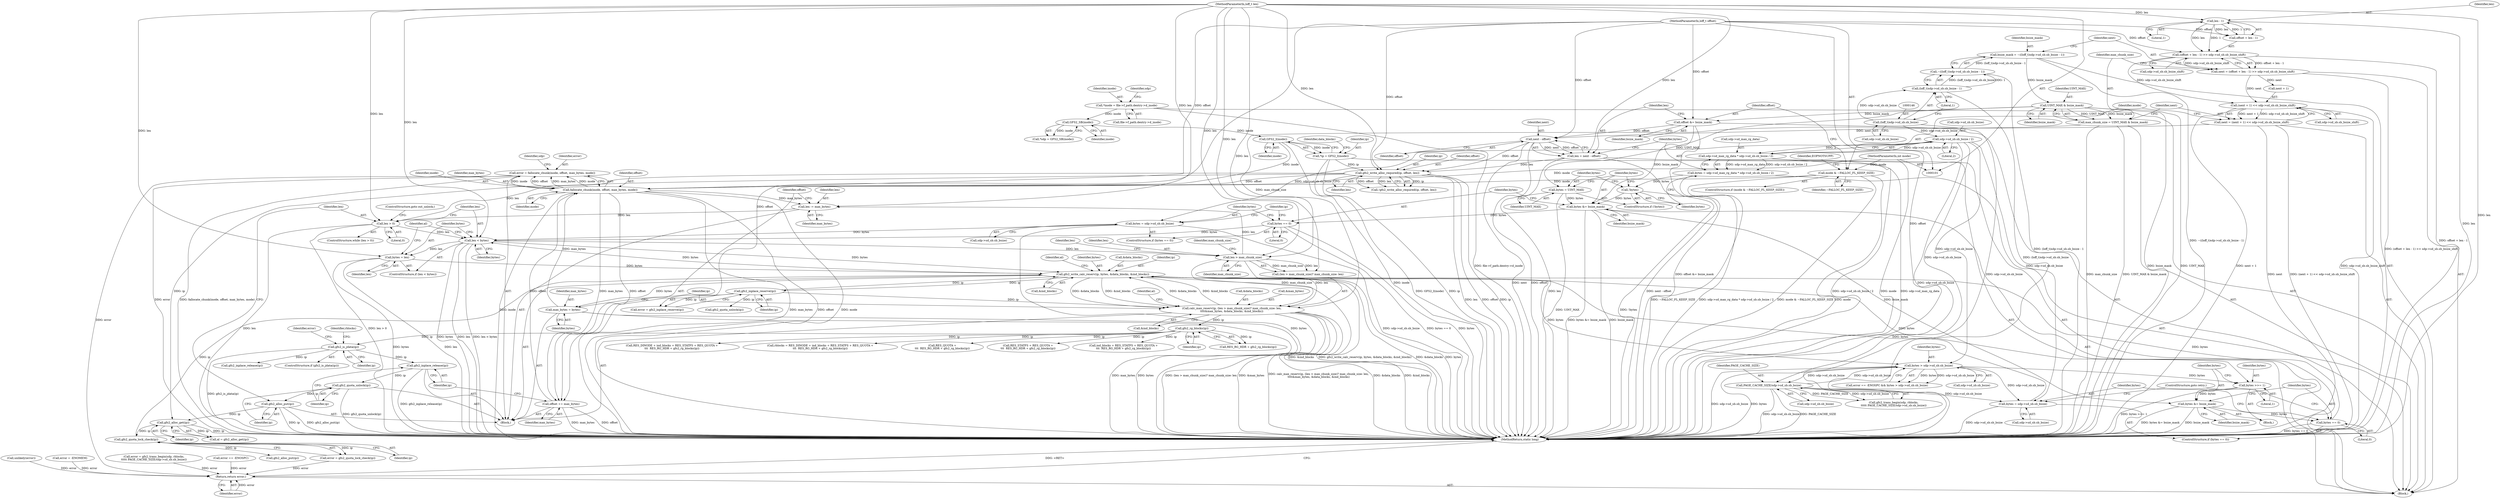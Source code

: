 digraph "0_linux_64dd153c83743af81f20924c6343652d731eeecb_2@API" {
"1000409" [label="(Call,error = fallocate_chunk(inode, offset, max_bytes, mode))"];
"1000411" [label="(Call,fallocate_chunk(inode, offset, max_bytes, mode))"];
"1000125" [label="(Call,GFS2_I(inode))"];
"1000120" [label="(Call,GFS2_SB(inode))"];
"1000108" [label="(Call,*inode = file->f_path.dentry->d_inode)"];
"1000424" [label="(Call,offset += max_bytes)"];
"1000104" [label="(MethodParameterIn,loff_t offset)"];
"1000255" [label="(Call,gfs2_write_alloc_required(ip, offset, len))"];
"1000123" [label="(Call,*ip = GFS2_I(inode))"];
"1000196" [label="(Call,next - offset)"];
"1000173" [label="(Call,next = (next + 1) << sdp->sd_sb.sb_bsize_shift)"];
"1000175" [label="(Call,(next + 1) << sdp->sd_sb.sb_bsize_shift)"];
"1000154" [label="(Call,next = (offset + len - 1) >> sdp->sd_sb.sb_bsize_shift)"];
"1000156" [label="(Call,(offset + len - 1) >> sdp->sd_sb.sb_bsize_shift)"];
"1000159" [label="(Call,len - 1)"];
"1000105" [label="(MethodParameterIn,loff_t len)"];
"1000191" [label="(Call,offset &= bsize_mask)"];
"1000170" [label="(Call,UINT_MAX & bsize_mask)"];
"1000141" [label="(Call,bsize_mask = ~((loff_t)sdp->sd_sb.sb_bsize - 1))"];
"1000143" [label="(Call,~((loff_t)sdp->sd_sb.sb_bsize - 1))"];
"1000144" [label="(Call,(loff_t)sdp->sd_sb.sb_bsize - 1)"];
"1000145" [label="(Call,(loff_t)sdp->sd_sb.sb_bsize)"];
"1000194" [label="(Call,len = next - offset)"];
"1000347" [label="(Call,max_bytes = bytes)"];
"1000293" [label="(Call,gfs2_write_calc_reserv(ip, bytes, &data_blocks, &ind_blocks))"];
"1000309" [label="(Call,gfs2_inplace_reserve(ip))"];
"1000287" [label="(Call,gfs2_quota_lock_check(ip))"];
"1000274" [label="(Call,gfs2_alloc_get(ip))"];
"1000431" [label="(Call,gfs2_alloc_put(ip))"];
"1000429" [label="(Call,gfs2_quota_unlock(ip))"];
"1000427" [label="(Call,gfs2_inplace_release(ip))"];
"1000386" [label="(Call,gfs2_is_jdata(ip))"];
"1000383" [label="(Call,gfs2_rg_blocks(ip))"];
"1000350" [label="(Call,calc_max_reserv(ip, (len > max_chunk_size)? max_chunk_size: len,\n\t\t\t\t&max_bytes, &data_blocks, &ind_blocks))"];
"1000353" [label="(Call,len > max_chunk_size)"];
"1000266" [label="(Call,len < bytes)"];
"1000261" [label="(Call,len > 0)"];
"1000421" [label="(Call,len -= max_bytes)"];
"1000222" [label="(Call,bytes == 0)"];
"1000218" [label="(Call,bytes &= bsize_mask)"];
"1000215" [label="(Call,bytes = UINT_MAX)"];
"1000213" [label="(Call,!bytes)"];
"1000199" [label="(Call,bytes = sdp->sd_max_rg_data * sdp->sd_sb.sb_bsize / 2)"];
"1000201" [label="(Call,sdp->sd_max_rg_data * sdp->sd_sb.sb_bsize / 2)"];
"1000205" [label="(Call,sdp->sd_sb.sb_bsize / 2)"];
"1000225" [label="(Call,bytes = sdp->sd_sb.sb_bsize)"];
"1000168" [label="(Call,max_chunk_size = UINT_MAX & bsize_mask)"];
"1000338" [label="(Call,bytes = sdp->sd_sb.sb_bsize)"];
"1000399" [label="(Call,PAGE_CACHE_SIZE/sdp->sd_sb.sb_bsize)"];
"1000320" [label="(Call,bytes > sdp->sd_sb.sb_bsize)"];
"1000335" [label="(Call,bytes == 0)"];
"1000331" [label="(Call,bytes &= bsize_mask)"];
"1000328" [label="(Call,bytes >>= 1)"];
"1000269" [label="(Call,bytes = len)"];
"1000185" [label="(Call,mode & ~FALLOC_FL_KEEP_SIZE)"];
"1000103" [label="(MethodParameterIn,int mode)"];
"1000455" [label="(Return,return error;)"];
"1000175" [label="(Call,(next + 1) << sdp->sd_sb.sb_bsize_shift)"];
"1000429" [label="(Call,gfs2_quota_unlock(ip))"];
"1000412" [label="(Identifier,inode)"];
"1000347" [label="(Call,max_bytes = bytes)"];
"1000349" [label="(Identifier,bytes)"];
"1000194" [label="(Call,len = next - offset)"];
"1000145" [label="(Call,(loff_t)sdp->sd_sb.sb_bsize)"];
"1000414" [label="(Identifier,max_bytes)"];
"1000413" [label="(Identifier,offset)"];
"1000124" [label="(Identifier,ip)"];
"1000338" [label="(Call,bytes = sdp->sd_sb.sb_bsize)"];
"1000206" [label="(Call,sdp->sd_sb.sb_bsize)"];
"1000435" [label="(Call,gfs2_inplace_release(ip))"];
"1000264" [label="(Block,)"];
"1000410" [label="(Identifier,error)"];
"1000198" [label="(Identifier,offset)"];
"1000155" [label="(Identifier,next)"];
"1000332" [label="(Identifier,bytes)"];
"1000417" [label="(Identifier,sdp)"];
"1000159" [label="(Call,len - 1)"];
"1000295" [label="(Identifier,bytes)"];
"1000357" [label="(Identifier,len)"];
"1000223" [label="(Identifier,bytes)"];
"1000215" [label="(Call,bytes = UINT_MAX)"];
"1000354" [label="(Identifier,len)"];
"1000423" [label="(Identifier,max_bytes)"];
"1000310" [label="(Identifier,ip)"];
"1000250" [label="(Call,unlikely(error))"];
"1000169" [label="(Identifier,max_chunk_size)"];
"1000433" [label="(ControlStructure,goto out_unlock;)"];
"1000271" [label="(Identifier,len)"];
"1000351" [label="(Identifier,ip)"];
"1000309" [label="(Call,gfs2_inplace_reserve(ip))"];
"1000105" [label="(MethodParameterIn,loff_t len)"];
"1000336" [label="(Identifier,bytes)"];
"1000335" [label="(Call,bytes == 0)"];
"1000221" [label="(ControlStructure,if (bytes == 0))"];
"1000296" [label="(Call,&data_blocks)"];
"1000222" [label="(Call,bytes == 0)"];
"1000345" [label="(ControlStructure,goto retry;)"];
"1000176" [label="(Call,next + 1)"];
"1000268" [label="(Identifier,bytes)"];
"1000383" [label="(Call,gfs2_rg_blocks(ip))"];
"1000353" [label="(Call,len > max_chunk_size)"];
"1000400" [label="(Identifier,PAGE_CACHE_SIZE)"];
"1000109" [label="(Identifier,inode)"];
"1000217" [label="(Identifier,UINT_MAX)"];
"1000339" [label="(Identifier,bytes)"];
"1000329" [label="(Identifier,bytes)"];
"1000430" [label="(Identifier,ip)"];
"1000118" [label="(Call,*sdp = GFS2_SB(inode))"];
"1000184" [label="(ControlStructure,if (mode & ~FALLOC_FL_KEEP_SIZE))"];
"1000205" [label="(Call,sdp->sd_sb.sb_bsize / 2)"];
"1000330" [label="(Literal,1)"];
"1000425" [label="(Identifier,offset)"];
"1000211" [label="(Literal,2)"];
"1000187" [label="(Identifier,~FALLOC_FL_KEEP_SIZE)"];
"1000143" [label="(Call,~((loff_t)sdp->sd_sb.sb_bsize - 1))"];
"1000142" [label="(Identifier,bsize_mask)"];
"1000126" [label="(Identifier,inode)"];
"1000120" [label="(Call,GFS2_SB(inode))"];
"1000355" [label="(Identifier,max_chunk_size)"];
"1000213" [label="(Call,!bytes)"];
"1000427" [label="(Call,gfs2_inplace_release(ip))"];
"1000399" [label="(Call,PAGE_CACHE_SIZE/sdp->sd_sb.sb_bsize)"];
"1000192" [label="(Identifier,offset)"];
"1000214" [label="(Identifier,bytes)"];
"1000328" [label="(Call,bytes >>= 1)"];
"1000307" [label="(Call,error = gfs2_inplace_reserve(ip))"];
"1000119" [label="(Identifier,sdp)"];
"1000298" [label="(Call,&ind_blocks)"];
"1000254" [label="(Call,!gfs2_write_alloc_required(ip, offset, len))"];
"1000389" [label="(Identifier,rblocks)"];
"1000103" [label="(MethodParameterIn,int mode)"];
"1000255" [label="(Call,gfs2_write_alloc_required(ip, offset, len))"];
"1000409" [label="(Call,error = fallocate_chunk(inode, offset, max_bytes, mode))"];
"1000294" [label="(Identifier,ip)"];
"1000334" [label="(ControlStructure,if (bytes == 0))"];
"1000195" [label="(Identifier,len)"];
"1000348" [label="(Identifier,max_bytes)"];
"1000262" [label="(Identifier,len)"];
"1000327" [label="(Block,)"];
"1000110" [label="(Call,file->f_path.dentry->d_inode)"];
"1000438" [label="(Call,gfs2_quota_unlock(ip))"];
"1000267" [label="(Identifier,len)"];
"1000360" [label="(Call,&data_blocks)"];
"1000362" [label="(Call,&ind_blocks)"];
"1000123" [label="(Call,*ip = GFS2_I(inode))"];
"1000377" [label="(Call,RES_STATFS + RES_QUOTA +\n\t\t\t  RES_RG_HDR + gfs2_rg_blocks(ip))"];
"1000270" [label="(Identifier,bytes)"];
"1000160" [label="(Identifier,len)"];
"1000272" [label="(Call,al = gfs2_alloc_get(ip))"];
"1000174" [label="(Identifier,next)"];
"1000385" [label="(ControlStructure,if (gfs2_is_jdata(ip)))"];
"1000375" [label="(Call,ind_blocks + RES_STATFS + RES_QUOTA +\n\t\t\t  RES_RG_HDR + gfs2_rg_blocks(ip))"];
"1000280" [label="(Call,error = -ENOMEM)"];
"1000171" [label="(Identifier,UINT_MAX)"];
"1000411" [label="(Call,fallocate_chunk(inode, offset, max_bytes, mode))"];
"1000394" [label="(Call,error = gfs2_trans_begin(sdp, rblocks,\n\t\t\t\t\t PAGE_CACHE_SIZE/sdp->sd_sb.sb_bsize))"];
"1000219" [label="(Identifier,bytes)"];
"1000261" [label="(Call,len > 0)"];
"1000293" [label="(Call,gfs2_write_calc_reserv(ip, bytes, &data_blocks, &ind_blocks))"];
"1000333" [label="(Identifier,bsize_mask)"];
"1000401" [label="(Call,sdp->sd_sb.sb_bsize)"];
"1000162" [label="(Call,sdp->sd_sb.sb_bsize_shift)"];
"1000260" [label="(ControlStructure,while (len > 0))"];
"1000387" [label="(Identifier,ip)"];
"1000152" [label="(Literal,1)"];
"1000201" [label="(Call,sdp->sd_max_rg_data * sdp->sd_sb.sb_bsize / 2)"];
"1000256" [label="(Identifier,ip)"];
"1000384" [label="(Identifier,ip)"];
"1000141" [label="(Call,bsize_mask = ~((loff_t)sdp->sd_sb.sb_bsize - 1))"];
"1000200" [label="(Identifier,bytes)"];
"1000337" [label="(Literal,0)"];
"1000218" [label="(Call,bytes &= bsize_mask)"];
"1000415" [label="(Identifier,mode)"];
"1000321" [label="(Identifier,bytes)"];
"1000220" [label="(Identifier,bsize_mask)"];
"1000104" [label="(MethodParameterIn,loff_t offset)"];
"1000322" [label="(Call,sdp->sd_sb.sb_bsize)"];
"1000173" [label="(Call,next = (next + 1) << sdp->sd_sb.sb_bsize_shift)"];
"1000234" [label="(Identifier,ip)"];
"1000315" [label="(Call,error == -ENOSPC && bytes > sdp->sd_sb.sb_bsize)"];
"1000191" [label="(Call,offset &= bsize_mask)"];
"1000224" [label="(Literal,0)"];
"1000168" [label="(Call,max_chunk_size = UINT_MAX & bsize_mask)"];
"1000144" [label="(Call,(loff_t)sdp->sd_sb.sb_bsize - 1)"];
"1000426" [label="(Identifier,max_bytes)"];
"1000441" [label="(Call,gfs2_alloc_put(ip))"];
"1000193" [label="(Identifier,bsize_mask)"];
"1000287" [label="(Call,gfs2_quota_lock_check(ip))"];
"1000185" [label="(Call,mode & ~FALLOC_FL_KEEP_SIZE)"];
"1000216" [label="(Identifier,bytes)"];
"1000179" [label="(Call,sdp->sd_sb.sb_bsize_shift)"];
"1000263" [label="(Literal,0)"];
"1000269" [label="(Call,bytes = len)"];
"1000381" [label="(Call,RES_RG_HDR + gfs2_rg_blocks(ip))"];
"1000358" [label="(Call,&max_bytes)"];
"1000386" [label="(Call,gfs2_is_jdata(ip))"];
"1000197" [label="(Identifier,next)"];
"1000356" [label="(Identifier,max_chunk_size)"];
"1000432" [label="(Identifier,ip)"];
"1000190" [label="(Identifier,EOPNOTSUPP)"];
"1000302" [label="(Identifier,al)"];
"1000226" [label="(Identifier,bytes)"];
"1000161" [label="(Literal,1)"];
"1000121" [label="(Identifier,inode)"];
"1000373" [label="(Call,RES_DINODE + ind_blocks + RES_STATFS + RES_QUOTA +\n\t\t\t  RES_RG_HDR + gfs2_rg_blocks(ip))"];
"1000396" [label="(Call,gfs2_trans_begin(sdp, rblocks,\n\t\t\t\t\t PAGE_CACHE_SIZE/sdp->sd_sb.sb_bsize))"];
"1000129" [label="(Identifier,data_blocks)"];
"1000274" [label="(Call,gfs2_alloc_get(ip))"];
"1000170" [label="(Call,UINT_MAX & bsize_mask)"];
"1000428" [label="(Identifier,ip)"];
"1000154" [label="(Call,next = (offset + len - 1) >> sdp->sd_sb.sb_bsize_shift)"];
"1000456" [label="(Identifier,error)"];
"1000316" [label="(Call,error == -ENOSPC)"];
"1000455" [label="(Return,return error;)"];
"1000431" [label="(Call,gfs2_alloc_put(ip))"];
"1000331" [label="(Call,bytes &= bsize_mask)"];
"1000125" [label="(Call,GFS2_I(inode))"];
"1000258" [label="(Identifier,len)"];
"1000421" [label="(Call,len -= max_bytes)"];
"1000147" [label="(Call,sdp->sd_sb.sb_bsize)"];
"1000371" [label="(Call,rblocks = RES_DINODE + ind_blocks + RES_STATFS + RES_QUOTA +\n\t\t\t  RES_RG_HDR + gfs2_rg_blocks(ip))"];
"1000186" [label="(Identifier,mode)"];
"1000273" [label="(Identifier,al)"];
"1000172" [label="(Identifier,bsize_mask)"];
"1000202" [label="(Call,sdp->sd_max_rg_data)"];
"1000350" [label="(Call,calc_max_reserv(ip, (len > max_chunk_size)? max_chunk_size: len,\n\t\t\t\t&max_bytes, &data_blocks, &ind_blocks))"];
"1000106" [label="(Block,)"];
"1000457" [label="(MethodReturn,static long)"];
"1000266" [label="(Call,len < bytes)"];
"1000340" [label="(Call,sdp->sd_sb.sb_bsize)"];
"1000212" [label="(ControlStructure,if (!bytes))"];
"1000424" [label="(Call,offset += max_bytes)"];
"1000199" [label="(Call,bytes = sdp->sd_max_rg_data * sdp->sd_sb.sb_bsize / 2)"];
"1000108" [label="(Call,*inode = file->f_path.dentry->d_inode)"];
"1000395" [label="(Identifier,error)"];
"1000257" [label="(Identifier,offset)"];
"1000227" [label="(Call,sdp->sd_sb.sb_bsize)"];
"1000379" [label="(Call,RES_QUOTA +\n\t\t\t  RES_RG_HDR + gfs2_rg_blocks(ip))"];
"1000422" [label="(Identifier,len)"];
"1000352" [label="(Call,(len > max_chunk_size)? max_chunk_size: len)"];
"1000275" [label="(Identifier,ip)"];
"1000157" [label="(Call,offset + len - 1)"];
"1000285" [label="(Call,error = gfs2_quota_lock_check(ip))"];
"1000366" [label="(Identifier,al)"];
"1000265" [label="(ControlStructure,if (len < bytes))"];
"1000225" [label="(Call,bytes = sdp->sd_sb.sb_bsize)"];
"1000156" [label="(Call,(offset + len - 1) >> sdp->sd_sb.sb_bsize_shift)"];
"1000320" [label="(Call,bytes > sdp->sd_sb.sb_bsize)"];
"1000196" [label="(Call,next - offset)"];
"1000288" [label="(Identifier,ip)"];
"1000409" -> "1000264"  [label="AST: "];
"1000409" -> "1000411"  [label="CFG: "];
"1000410" -> "1000409"  [label="AST: "];
"1000411" -> "1000409"  [label="AST: "];
"1000417" -> "1000409"  [label="CFG: "];
"1000409" -> "1000457"  [label="DDG: fallocate_chunk(inode, offset, max_bytes, mode)"];
"1000409" -> "1000457"  [label="DDG: error"];
"1000411" -> "1000409"  [label="DDG: inode"];
"1000411" -> "1000409"  [label="DDG: offset"];
"1000411" -> "1000409"  [label="DDG: max_bytes"];
"1000411" -> "1000409"  [label="DDG: mode"];
"1000409" -> "1000455"  [label="DDG: error"];
"1000411" -> "1000415"  [label="CFG: "];
"1000412" -> "1000411"  [label="AST: "];
"1000413" -> "1000411"  [label="AST: "];
"1000414" -> "1000411"  [label="AST: "];
"1000415" -> "1000411"  [label="AST: "];
"1000411" -> "1000457"  [label="DDG: inode"];
"1000411" -> "1000457"  [label="DDG: max_bytes"];
"1000411" -> "1000457"  [label="DDG: offset"];
"1000411" -> "1000457"  [label="DDG: mode"];
"1000125" -> "1000411"  [label="DDG: inode"];
"1000424" -> "1000411"  [label="DDG: offset"];
"1000255" -> "1000411"  [label="DDG: offset"];
"1000104" -> "1000411"  [label="DDG: offset"];
"1000347" -> "1000411"  [label="DDG: max_bytes"];
"1000185" -> "1000411"  [label="DDG: mode"];
"1000103" -> "1000411"  [label="DDG: mode"];
"1000411" -> "1000421"  [label="DDG: max_bytes"];
"1000411" -> "1000424"  [label="DDG: max_bytes"];
"1000411" -> "1000424"  [label="DDG: offset"];
"1000125" -> "1000123"  [label="AST: "];
"1000125" -> "1000126"  [label="CFG: "];
"1000126" -> "1000125"  [label="AST: "];
"1000123" -> "1000125"  [label="CFG: "];
"1000125" -> "1000457"  [label="DDG: inode"];
"1000125" -> "1000123"  [label="DDG: inode"];
"1000120" -> "1000125"  [label="DDG: inode"];
"1000120" -> "1000118"  [label="AST: "];
"1000120" -> "1000121"  [label="CFG: "];
"1000121" -> "1000120"  [label="AST: "];
"1000118" -> "1000120"  [label="CFG: "];
"1000120" -> "1000118"  [label="DDG: inode"];
"1000108" -> "1000120"  [label="DDG: inode"];
"1000108" -> "1000106"  [label="AST: "];
"1000108" -> "1000110"  [label="CFG: "];
"1000109" -> "1000108"  [label="AST: "];
"1000110" -> "1000108"  [label="AST: "];
"1000119" -> "1000108"  [label="CFG: "];
"1000108" -> "1000457"  [label="DDG: file->f_path.dentry->d_inode"];
"1000424" -> "1000264"  [label="AST: "];
"1000424" -> "1000426"  [label="CFG: "];
"1000425" -> "1000424"  [label="AST: "];
"1000426" -> "1000424"  [label="AST: "];
"1000428" -> "1000424"  [label="CFG: "];
"1000424" -> "1000457"  [label="DDG: max_bytes"];
"1000424" -> "1000457"  [label="DDG: offset"];
"1000104" -> "1000424"  [label="DDG: offset"];
"1000104" -> "1000101"  [label="AST: "];
"1000104" -> "1000457"  [label="DDG: offset"];
"1000104" -> "1000156"  [label="DDG: offset"];
"1000104" -> "1000157"  [label="DDG: offset"];
"1000104" -> "1000191"  [label="DDG: offset"];
"1000104" -> "1000196"  [label="DDG: offset"];
"1000104" -> "1000255"  [label="DDG: offset"];
"1000255" -> "1000254"  [label="AST: "];
"1000255" -> "1000258"  [label="CFG: "];
"1000256" -> "1000255"  [label="AST: "];
"1000257" -> "1000255"  [label="AST: "];
"1000258" -> "1000255"  [label="AST: "];
"1000254" -> "1000255"  [label="CFG: "];
"1000255" -> "1000457"  [label="DDG: len"];
"1000255" -> "1000457"  [label="DDG: offset"];
"1000255" -> "1000457"  [label="DDG: ip"];
"1000255" -> "1000254"  [label="DDG: ip"];
"1000255" -> "1000254"  [label="DDG: offset"];
"1000255" -> "1000254"  [label="DDG: len"];
"1000123" -> "1000255"  [label="DDG: ip"];
"1000196" -> "1000255"  [label="DDG: offset"];
"1000194" -> "1000255"  [label="DDG: len"];
"1000105" -> "1000255"  [label="DDG: len"];
"1000255" -> "1000261"  [label="DDG: len"];
"1000255" -> "1000274"  [label="DDG: ip"];
"1000123" -> "1000106"  [label="AST: "];
"1000124" -> "1000123"  [label="AST: "];
"1000129" -> "1000123"  [label="CFG: "];
"1000123" -> "1000457"  [label="DDG: GFS2_I(inode)"];
"1000123" -> "1000457"  [label="DDG: ip"];
"1000196" -> "1000194"  [label="AST: "];
"1000196" -> "1000198"  [label="CFG: "];
"1000197" -> "1000196"  [label="AST: "];
"1000198" -> "1000196"  [label="AST: "];
"1000194" -> "1000196"  [label="CFG: "];
"1000196" -> "1000457"  [label="DDG: next"];
"1000196" -> "1000457"  [label="DDG: offset"];
"1000196" -> "1000194"  [label="DDG: next"];
"1000196" -> "1000194"  [label="DDG: offset"];
"1000173" -> "1000196"  [label="DDG: next"];
"1000191" -> "1000196"  [label="DDG: offset"];
"1000173" -> "1000106"  [label="AST: "];
"1000173" -> "1000175"  [label="CFG: "];
"1000174" -> "1000173"  [label="AST: "];
"1000175" -> "1000173"  [label="AST: "];
"1000186" -> "1000173"  [label="CFG: "];
"1000173" -> "1000457"  [label="DDG: next"];
"1000173" -> "1000457"  [label="DDG: (next + 1) << sdp->sd_sb.sb_bsize_shift"];
"1000175" -> "1000173"  [label="DDG: next + 1"];
"1000175" -> "1000173"  [label="DDG: sdp->sd_sb.sb_bsize_shift"];
"1000175" -> "1000179"  [label="CFG: "];
"1000176" -> "1000175"  [label="AST: "];
"1000179" -> "1000175"  [label="AST: "];
"1000175" -> "1000457"  [label="DDG: sdp->sd_sb.sb_bsize_shift"];
"1000175" -> "1000457"  [label="DDG: next + 1"];
"1000154" -> "1000175"  [label="DDG: next"];
"1000156" -> "1000175"  [label="DDG: sdp->sd_sb.sb_bsize_shift"];
"1000154" -> "1000106"  [label="AST: "];
"1000154" -> "1000156"  [label="CFG: "];
"1000155" -> "1000154"  [label="AST: "];
"1000156" -> "1000154"  [label="AST: "];
"1000169" -> "1000154"  [label="CFG: "];
"1000154" -> "1000457"  [label="DDG: (offset + len - 1) >> sdp->sd_sb.sb_bsize_shift"];
"1000156" -> "1000154"  [label="DDG: offset + len - 1"];
"1000156" -> "1000154"  [label="DDG: sdp->sd_sb.sb_bsize_shift"];
"1000154" -> "1000176"  [label="DDG: next"];
"1000156" -> "1000162"  [label="CFG: "];
"1000157" -> "1000156"  [label="AST: "];
"1000162" -> "1000156"  [label="AST: "];
"1000156" -> "1000457"  [label="DDG: offset + len - 1"];
"1000159" -> "1000156"  [label="DDG: len"];
"1000159" -> "1000156"  [label="DDG: 1"];
"1000159" -> "1000157"  [label="AST: "];
"1000159" -> "1000161"  [label="CFG: "];
"1000160" -> "1000159"  [label="AST: "];
"1000161" -> "1000159"  [label="AST: "];
"1000157" -> "1000159"  [label="CFG: "];
"1000159" -> "1000457"  [label="DDG: len"];
"1000159" -> "1000157"  [label="DDG: len"];
"1000159" -> "1000157"  [label="DDG: 1"];
"1000105" -> "1000159"  [label="DDG: len"];
"1000105" -> "1000101"  [label="AST: "];
"1000105" -> "1000457"  [label="DDG: len"];
"1000105" -> "1000194"  [label="DDG: len"];
"1000105" -> "1000261"  [label="DDG: len"];
"1000105" -> "1000266"  [label="DDG: len"];
"1000105" -> "1000269"  [label="DDG: len"];
"1000105" -> "1000350"  [label="DDG: len"];
"1000105" -> "1000353"  [label="DDG: len"];
"1000105" -> "1000352"  [label="DDG: len"];
"1000105" -> "1000421"  [label="DDG: len"];
"1000191" -> "1000106"  [label="AST: "];
"1000191" -> "1000193"  [label="CFG: "];
"1000192" -> "1000191"  [label="AST: "];
"1000193" -> "1000191"  [label="AST: "];
"1000195" -> "1000191"  [label="CFG: "];
"1000191" -> "1000457"  [label="DDG: offset &= bsize_mask"];
"1000170" -> "1000191"  [label="DDG: bsize_mask"];
"1000191" -> "1000218"  [label="DDG: bsize_mask"];
"1000170" -> "1000168"  [label="AST: "];
"1000170" -> "1000172"  [label="CFG: "];
"1000171" -> "1000170"  [label="AST: "];
"1000172" -> "1000170"  [label="AST: "];
"1000168" -> "1000170"  [label="CFG: "];
"1000170" -> "1000457"  [label="DDG: bsize_mask"];
"1000170" -> "1000457"  [label="DDG: UINT_MAX"];
"1000170" -> "1000168"  [label="DDG: UINT_MAX"];
"1000170" -> "1000168"  [label="DDG: bsize_mask"];
"1000141" -> "1000170"  [label="DDG: bsize_mask"];
"1000170" -> "1000215"  [label="DDG: UINT_MAX"];
"1000141" -> "1000106"  [label="AST: "];
"1000141" -> "1000143"  [label="CFG: "];
"1000142" -> "1000141"  [label="AST: "];
"1000143" -> "1000141"  [label="AST: "];
"1000155" -> "1000141"  [label="CFG: "];
"1000141" -> "1000457"  [label="DDG: ~((loff_t)sdp->sd_sb.sb_bsize - 1)"];
"1000143" -> "1000141"  [label="DDG: (loff_t)sdp->sd_sb.sb_bsize - 1"];
"1000143" -> "1000144"  [label="CFG: "];
"1000144" -> "1000143"  [label="AST: "];
"1000143" -> "1000457"  [label="DDG: (loff_t)sdp->sd_sb.sb_bsize - 1"];
"1000144" -> "1000143"  [label="DDG: (loff_t)sdp->sd_sb.sb_bsize"];
"1000144" -> "1000143"  [label="DDG: 1"];
"1000144" -> "1000152"  [label="CFG: "];
"1000145" -> "1000144"  [label="AST: "];
"1000152" -> "1000144"  [label="AST: "];
"1000144" -> "1000457"  [label="DDG: (loff_t)sdp->sd_sb.sb_bsize"];
"1000145" -> "1000144"  [label="DDG: sdp->sd_sb.sb_bsize"];
"1000145" -> "1000147"  [label="CFG: "];
"1000146" -> "1000145"  [label="AST: "];
"1000147" -> "1000145"  [label="AST: "];
"1000152" -> "1000145"  [label="CFG: "];
"1000145" -> "1000457"  [label="DDG: sdp->sd_sb.sb_bsize"];
"1000145" -> "1000205"  [label="DDG: sdp->sd_sb.sb_bsize"];
"1000194" -> "1000106"  [label="AST: "];
"1000195" -> "1000194"  [label="AST: "];
"1000200" -> "1000194"  [label="CFG: "];
"1000194" -> "1000457"  [label="DDG: len"];
"1000194" -> "1000457"  [label="DDG: next - offset"];
"1000347" -> "1000264"  [label="AST: "];
"1000347" -> "1000349"  [label="CFG: "];
"1000348" -> "1000347"  [label="AST: "];
"1000349" -> "1000347"  [label="AST: "];
"1000351" -> "1000347"  [label="CFG: "];
"1000347" -> "1000457"  [label="DDG: bytes"];
"1000347" -> "1000457"  [label="DDG: max_bytes"];
"1000293" -> "1000347"  [label="DDG: bytes"];
"1000293" -> "1000264"  [label="AST: "];
"1000293" -> "1000298"  [label="CFG: "];
"1000294" -> "1000293"  [label="AST: "];
"1000295" -> "1000293"  [label="AST: "];
"1000296" -> "1000293"  [label="AST: "];
"1000298" -> "1000293"  [label="AST: "];
"1000302" -> "1000293"  [label="CFG: "];
"1000293" -> "1000457"  [label="DDG: &ind_blocks"];
"1000293" -> "1000457"  [label="DDG: gfs2_write_calc_reserv(ip, bytes, &data_blocks, &ind_blocks)"];
"1000293" -> "1000457"  [label="DDG: &data_blocks"];
"1000293" -> "1000457"  [label="DDG: bytes"];
"1000293" -> "1000266"  [label="DDG: bytes"];
"1000309" -> "1000293"  [label="DDG: ip"];
"1000287" -> "1000293"  [label="DDG: ip"];
"1000338" -> "1000293"  [label="DDG: bytes"];
"1000335" -> "1000293"  [label="DDG: bytes"];
"1000266" -> "1000293"  [label="DDG: bytes"];
"1000269" -> "1000293"  [label="DDG: bytes"];
"1000350" -> "1000293"  [label="DDG: &data_blocks"];
"1000350" -> "1000293"  [label="DDG: &ind_blocks"];
"1000293" -> "1000309"  [label="DDG: ip"];
"1000293" -> "1000320"  [label="DDG: bytes"];
"1000293" -> "1000328"  [label="DDG: bytes"];
"1000293" -> "1000350"  [label="DDG: &data_blocks"];
"1000293" -> "1000350"  [label="DDG: &ind_blocks"];
"1000309" -> "1000307"  [label="AST: "];
"1000309" -> "1000310"  [label="CFG: "];
"1000310" -> "1000309"  [label="AST: "];
"1000307" -> "1000309"  [label="CFG: "];
"1000309" -> "1000307"  [label="DDG: ip"];
"1000309" -> "1000350"  [label="DDG: ip"];
"1000309" -> "1000438"  [label="DDG: ip"];
"1000287" -> "1000285"  [label="AST: "];
"1000287" -> "1000288"  [label="CFG: "];
"1000288" -> "1000287"  [label="AST: "];
"1000285" -> "1000287"  [label="CFG: "];
"1000287" -> "1000285"  [label="DDG: ip"];
"1000274" -> "1000287"  [label="DDG: ip"];
"1000287" -> "1000441"  [label="DDG: ip"];
"1000274" -> "1000272"  [label="AST: "];
"1000274" -> "1000275"  [label="CFG: "];
"1000275" -> "1000274"  [label="AST: "];
"1000272" -> "1000274"  [label="CFG: "];
"1000274" -> "1000457"  [label="DDG: ip"];
"1000274" -> "1000272"  [label="DDG: ip"];
"1000431" -> "1000274"  [label="DDG: ip"];
"1000431" -> "1000264"  [label="AST: "];
"1000431" -> "1000432"  [label="CFG: "];
"1000432" -> "1000431"  [label="AST: "];
"1000262" -> "1000431"  [label="CFG: "];
"1000431" -> "1000457"  [label="DDG: ip"];
"1000431" -> "1000457"  [label="DDG: gfs2_alloc_put(ip)"];
"1000429" -> "1000431"  [label="DDG: ip"];
"1000429" -> "1000264"  [label="AST: "];
"1000429" -> "1000430"  [label="CFG: "];
"1000430" -> "1000429"  [label="AST: "];
"1000432" -> "1000429"  [label="CFG: "];
"1000429" -> "1000457"  [label="DDG: gfs2_quota_unlock(ip)"];
"1000427" -> "1000429"  [label="DDG: ip"];
"1000427" -> "1000264"  [label="AST: "];
"1000427" -> "1000428"  [label="CFG: "];
"1000428" -> "1000427"  [label="AST: "];
"1000430" -> "1000427"  [label="CFG: "];
"1000427" -> "1000457"  [label="DDG: gfs2_inplace_release(ip)"];
"1000386" -> "1000427"  [label="DDG: ip"];
"1000386" -> "1000385"  [label="AST: "];
"1000386" -> "1000387"  [label="CFG: "];
"1000387" -> "1000386"  [label="AST: "];
"1000389" -> "1000386"  [label="CFG: "];
"1000395" -> "1000386"  [label="CFG: "];
"1000386" -> "1000457"  [label="DDG: gfs2_is_jdata(ip)"];
"1000383" -> "1000386"  [label="DDG: ip"];
"1000386" -> "1000435"  [label="DDG: ip"];
"1000383" -> "1000381"  [label="AST: "];
"1000383" -> "1000384"  [label="CFG: "];
"1000384" -> "1000383"  [label="AST: "];
"1000381" -> "1000383"  [label="CFG: "];
"1000383" -> "1000371"  [label="DDG: ip"];
"1000383" -> "1000373"  [label="DDG: ip"];
"1000383" -> "1000375"  [label="DDG: ip"];
"1000383" -> "1000377"  [label="DDG: ip"];
"1000383" -> "1000379"  [label="DDG: ip"];
"1000383" -> "1000381"  [label="DDG: ip"];
"1000350" -> "1000383"  [label="DDG: ip"];
"1000350" -> "1000264"  [label="AST: "];
"1000350" -> "1000362"  [label="CFG: "];
"1000351" -> "1000350"  [label="AST: "];
"1000352" -> "1000350"  [label="AST: "];
"1000358" -> "1000350"  [label="AST: "];
"1000360" -> "1000350"  [label="AST: "];
"1000362" -> "1000350"  [label="AST: "];
"1000366" -> "1000350"  [label="CFG: "];
"1000350" -> "1000457"  [label="DDG: &max_bytes"];
"1000350" -> "1000457"  [label="DDG: calc_max_reserv(ip, (len > max_chunk_size)? max_chunk_size: len,\n\t\t\t\t&max_bytes, &data_blocks, &ind_blocks)"];
"1000350" -> "1000457"  [label="DDG: &data_blocks"];
"1000350" -> "1000457"  [label="DDG: &ind_blocks"];
"1000350" -> "1000457"  [label="DDG: (len > max_chunk_size)? max_chunk_size: len"];
"1000353" -> "1000350"  [label="DDG: max_chunk_size"];
"1000353" -> "1000350"  [label="DDG: len"];
"1000353" -> "1000352"  [label="AST: "];
"1000353" -> "1000355"  [label="CFG: "];
"1000354" -> "1000353"  [label="AST: "];
"1000355" -> "1000353"  [label="AST: "];
"1000356" -> "1000353"  [label="CFG: "];
"1000357" -> "1000353"  [label="CFG: "];
"1000266" -> "1000353"  [label="DDG: len"];
"1000168" -> "1000353"  [label="DDG: max_chunk_size"];
"1000353" -> "1000352"  [label="DDG: max_chunk_size"];
"1000353" -> "1000352"  [label="DDG: len"];
"1000353" -> "1000421"  [label="DDG: len"];
"1000266" -> "1000265"  [label="AST: "];
"1000266" -> "1000268"  [label="CFG: "];
"1000267" -> "1000266"  [label="AST: "];
"1000268" -> "1000266"  [label="AST: "];
"1000270" -> "1000266"  [label="CFG: "];
"1000273" -> "1000266"  [label="CFG: "];
"1000266" -> "1000457"  [label="DDG: bytes"];
"1000266" -> "1000457"  [label="DDG: len"];
"1000266" -> "1000457"  [label="DDG: len < bytes"];
"1000261" -> "1000266"  [label="DDG: len"];
"1000222" -> "1000266"  [label="DDG: bytes"];
"1000225" -> "1000266"  [label="DDG: bytes"];
"1000266" -> "1000269"  [label="DDG: len"];
"1000261" -> "1000260"  [label="AST: "];
"1000261" -> "1000263"  [label="CFG: "];
"1000262" -> "1000261"  [label="AST: "];
"1000263" -> "1000261"  [label="AST: "];
"1000267" -> "1000261"  [label="CFG: "];
"1000433" -> "1000261"  [label="CFG: "];
"1000261" -> "1000457"  [label="DDG: len"];
"1000261" -> "1000457"  [label="DDG: len > 0"];
"1000421" -> "1000261"  [label="DDG: len"];
"1000421" -> "1000264"  [label="AST: "];
"1000421" -> "1000423"  [label="CFG: "];
"1000422" -> "1000421"  [label="AST: "];
"1000423" -> "1000421"  [label="AST: "];
"1000425" -> "1000421"  [label="CFG: "];
"1000222" -> "1000221"  [label="AST: "];
"1000222" -> "1000224"  [label="CFG: "];
"1000223" -> "1000222"  [label="AST: "];
"1000224" -> "1000222"  [label="AST: "];
"1000226" -> "1000222"  [label="CFG: "];
"1000234" -> "1000222"  [label="CFG: "];
"1000222" -> "1000457"  [label="DDG: bytes"];
"1000222" -> "1000457"  [label="DDG: bytes == 0"];
"1000218" -> "1000222"  [label="DDG: bytes"];
"1000218" -> "1000106"  [label="AST: "];
"1000218" -> "1000220"  [label="CFG: "];
"1000219" -> "1000218"  [label="AST: "];
"1000220" -> "1000218"  [label="AST: "];
"1000223" -> "1000218"  [label="CFG: "];
"1000218" -> "1000457"  [label="DDG: bytes &= bsize_mask"];
"1000218" -> "1000457"  [label="DDG: bsize_mask"];
"1000215" -> "1000218"  [label="DDG: bytes"];
"1000213" -> "1000218"  [label="DDG: bytes"];
"1000218" -> "1000331"  [label="DDG: bsize_mask"];
"1000215" -> "1000212"  [label="AST: "];
"1000215" -> "1000217"  [label="CFG: "];
"1000216" -> "1000215"  [label="AST: "];
"1000217" -> "1000215"  [label="AST: "];
"1000219" -> "1000215"  [label="CFG: "];
"1000215" -> "1000457"  [label="DDG: UINT_MAX"];
"1000213" -> "1000212"  [label="AST: "];
"1000213" -> "1000214"  [label="CFG: "];
"1000214" -> "1000213"  [label="AST: "];
"1000216" -> "1000213"  [label="CFG: "];
"1000219" -> "1000213"  [label="CFG: "];
"1000213" -> "1000457"  [label="DDG: !bytes"];
"1000199" -> "1000213"  [label="DDG: bytes"];
"1000199" -> "1000106"  [label="AST: "];
"1000199" -> "1000201"  [label="CFG: "];
"1000200" -> "1000199"  [label="AST: "];
"1000201" -> "1000199"  [label="AST: "];
"1000214" -> "1000199"  [label="CFG: "];
"1000199" -> "1000457"  [label="DDG: sdp->sd_max_rg_data * sdp->sd_sb.sb_bsize / 2"];
"1000201" -> "1000199"  [label="DDG: sdp->sd_max_rg_data"];
"1000201" -> "1000199"  [label="DDG: sdp->sd_sb.sb_bsize / 2"];
"1000201" -> "1000205"  [label="CFG: "];
"1000202" -> "1000201"  [label="AST: "];
"1000205" -> "1000201"  [label="AST: "];
"1000201" -> "1000457"  [label="DDG: sdp->sd_sb.sb_bsize / 2"];
"1000201" -> "1000457"  [label="DDG: sdp->sd_max_rg_data"];
"1000205" -> "1000201"  [label="DDG: sdp->sd_sb.sb_bsize"];
"1000205" -> "1000201"  [label="DDG: 2"];
"1000205" -> "1000211"  [label="CFG: "];
"1000206" -> "1000205"  [label="AST: "];
"1000211" -> "1000205"  [label="AST: "];
"1000205" -> "1000457"  [label="DDG: sdp->sd_sb.sb_bsize"];
"1000205" -> "1000225"  [label="DDG: sdp->sd_sb.sb_bsize"];
"1000205" -> "1000320"  [label="DDG: sdp->sd_sb.sb_bsize"];
"1000205" -> "1000338"  [label="DDG: sdp->sd_sb.sb_bsize"];
"1000205" -> "1000399"  [label="DDG: sdp->sd_sb.sb_bsize"];
"1000225" -> "1000221"  [label="AST: "];
"1000225" -> "1000227"  [label="CFG: "];
"1000226" -> "1000225"  [label="AST: "];
"1000227" -> "1000225"  [label="AST: "];
"1000234" -> "1000225"  [label="CFG: "];
"1000225" -> "1000457"  [label="DDG: sdp->sd_sb.sb_bsize"];
"1000225" -> "1000457"  [label="DDG: bytes"];
"1000168" -> "1000106"  [label="AST: "];
"1000169" -> "1000168"  [label="AST: "];
"1000174" -> "1000168"  [label="CFG: "];
"1000168" -> "1000457"  [label="DDG: max_chunk_size"];
"1000168" -> "1000457"  [label="DDG: UINT_MAX & bsize_mask"];
"1000338" -> "1000334"  [label="AST: "];
"1000338" -> "1000340"  [label="CFG: "];
"1000339" -> "1000338"  [label="AST: "];
"1000340" -> "1000338"  [label="AST: "];
"1000345" -> "1000338"  [label="CFG: "];
"1000338" -> "1000457"  [label="DDG: sdp->sd_sb.sb_bsize"];
"1000399" -> "1000338"  [label="DDG: sdp->sd_sb.sb_bsize"];
"1000320" -> "1000338"  [label="DDG: sdp->sd_sb.sb_bsize"];
"1000399" -> "1000396"  [label="AST: "];
"1000399" -> "1000401"  [label="CFG: "];
"1000400" -> "1000399"  [label="AST: "];
"1000401" -> "1000399"  [label="AST: "];
"1000396" -> "1000399"  [label="CFG: "];
"1000399" -> "1000457"  [label="DDG: sdp->sd_sb.sb_bsize"];
"1000399" -> "1000457"  [label="DDG: PAGE_CACHE_SIZE"];
"1000399" -> "1000320"  [label="DDG: sdp->sd_sb.sb_bsize"];
"1000399" -> "1000396"  [label="DDG: PAGE_CACHE_SIZE"];
"1000399" -> "1000396"  [label="DDG: sdp->sd_sb.sb_bsize"];
"1000320" -> "1000399"  [label="DDG: sdp->sd_sb.sb_bsize"];
"1000320" -> "1000315"  [label="AST: "];
"1000320" -> "1000322"  [label="CFG: "];
"1000321" -> "1000320"  [label="AST: "];
"1000322" -> "1000320"  [label="AST: "];
"1000315" -> "1000320"  [label="CFG: "];
"1000320" -> "1000457"  [label="DDG: sdp->sd_sb.sb_bsize"];
"1000320" -> "1000457"  [label="DDG: bytes"];
"1000320" -> "1000315"  [label="DDG: bytes"];
"1000320" -> "1000315"  [label="DDG: sdp->sd_sb.sb_bsize"];
"1000320" -> "1000328"  [label="DDG: bytes"];
"1000335" -> "1000334"  [label="AST: "];
"1000335" -> "1000337"  [label="CFG: "];
"1000336" -> "1000335"  [label="AST: "];
"1000337" -> "1000335"  [label="AST: "];
"1000339" -> "1000335"  [label="CFG: "];
"1000345" -> "1000335"  [label="CFG: "];
"1000335" -> "1000457"  [label="DDG: bytes == 0"];
"1000331" -> "1000335"  [label="DDG: bytes"];
"1000331" -> "1000327"  [label="AST: "];
"1000331" -> "1000333"  [label="CFG: "];
"1000332" -> "1000331"  [label="AST: "];
"1000333" -> "1000331"  [label="AST: "];
"1000336" -> "1000331"  [label="CFG: "];
"1000331" -> "1000457"  [label="DDG: bytes &= bsize_mask"];
"1000331" -> "1000457"  [label="DDG: bsize_mask"];
"1000328" -> "1000331"  [label="DDG: bytes"];
"1000328" -> "1000327"  [label="AST: "];
"1000328" -> "1000330"  [label="CFG: "];
"1000329" -> "1000328"  [label="AST: "];
"1000330" -> "1000328"  [label="AST: "];
"1000332" -> "1000328"  [label="CFG: "];
"1000328" -> "1000457"  [label="DDG: bytes >>= 1"];
"1000269" -> "1000265"  [label="AST: "];
"1000269" -> "1000271"  [label="CFG: "];
"1000270" -> "1000269"  [label="AST: "];
"1000271" -> "1000269"  [label="AST: "];
"1000273" -> "1000269"  [label="CFG: "];
"1000269" -> "1000457"  [label="DDG: bytes"];
"1000269" -> "1000457"  [label="DDG: len"];
"1000185" -> "1000184"  [label="AST: "];
"1000185" -> "1000187"  [label="CFG: "];
"1000186" -> "1000185"  [label="AST: "];
"1000187" -> "1000185"  [label="AST: "];
"1000190" -> "1000185"  [label="CFG: "];
"1000192" -> "1000185"  [label="CFG: "];
"1000185" -> "1000457"  [label="DDG: mode"];
"1000185" -> "1000457"  [label="DDG: ~FALLOC_FL_KEEP_SIZE"];
"1000185" -> "1000457"  [label="DDG: mode & ~FALLOC_FL_KEEP_SIZE"];
"1000103" -> "1000185"  [label="DDG: mode"];
"1000103" -> "1000101"  [label="AST: "];
"1000103" -> "1000457"  [label="DDG: mode"];
"1000455" -> "1000106"  [label="AST: "];
"1000455" -> "1000456"  [label="CFG: "];
"1000456" -> "1000455"  [label="AST: "];
"1000457" -> "1000455"  [label="CFG: "];
"1000455" -> "1000457"  [label="DDG: <RET>"];
"1000456" -> "1000455"  [label="DDG: error"];
"1000285" -> "1000455"  [label="DDG: error"];
"1000250" -> "1000455"  [label="DDG: error"];
"1000280" -> "1000455"  [label="DDG: error"];
"1000394" -> "1000455"  [label="DDG: error"];
"1000316" -> "1000455"  [label="DDG: error"];
}
